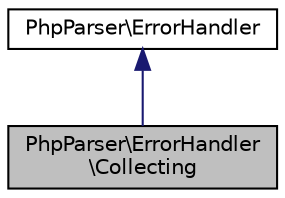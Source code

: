 digraph "PhpParser\ErrorHandler\Collecting"
{
  edge [fontname="Helvetica",fontsize="10",labelfontname="Helvetica",labelfontsize="10"];
  node [fontname="Helvetica",fontsize="10",shape=record];
  Node2 [label="PhpParser\\ErrorHandler\l\\Collecting",height=0.2,width=0.4,color="black", fillcolor="grey75", style="filled", fontcolor="black"];
  Node3 -> Node2 [dir="back",color="midnightblue",fontsize="10",style="solid",fontname="Helvetica"];
  Node3 [label="PhpParser\\ErrorHandler",height=0.2,width=0.4,color="black", fillcolor="white", style="filled",URL="$interfacePhpParser_1_1ErrorHandler.html"];
}
